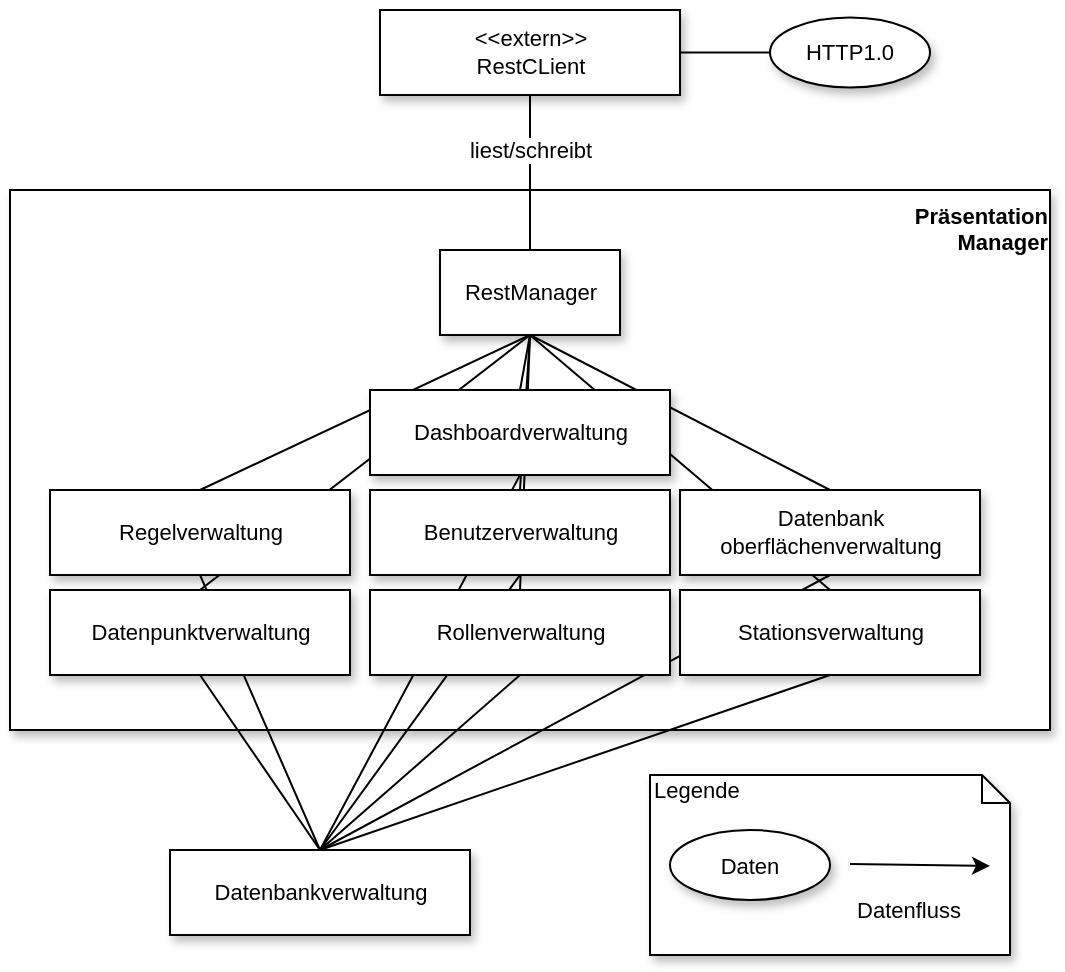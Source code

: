 <mxfile version="12.9.3" type="device"><diagram id="gGS0EcKA_PiiXpzGVIpx" name="Page-1"><mxGraphModel dx="1341" dy="869" grid="1" gridSize="10" guides="1" tooltips="1" connect="1" arrows="1" fold="1" page="1" pageScale="1" pageWidth="827" pageHeight="1169" math="0" shadow="0"><root><mxCell id="0"/><mxCell id="1" parent="0"/><mxCell id="ZG7Kt78gA4XBBryK7ZXF-94" value="&lt;div&gt;&lt;b&gt;Präsentation&lt;/b&gt;&lt;/div&gt;&lt;div&gt;&lt;b&gt;Manager&lt;/b&gt;&lt;/div&gt;" style="html=1;fontSize=11;align=right;verticalAlign=top;gradientColor=none;rounded=0;shadow=1;" vertex="1" parent="1"><mxGeometry x="330" y="110" width="520" height="270" as="geometry"/></mxCell><mxCell id="ZG7Kt78gA4XBBryK7ZXF-252" style="edgeStyle=none;rounded=0;orthogonalLoop=1;jettySize=auto;html=1;exitX=0.5;exitY=1;exitDx=0;exitDy=0;entryX=0.5;entryY=0;entryDx=0;entryDy=0;startArrow=none;startFill=0;endArrow=none;endFill=0;fontSize=11;" edge="1" parent="1" source="ZG7Kt78gA4XBBryK7ZXF-238" target="ZG7Kt78gA4XBBryK7ZXF-141"><mxGeometry relative="1" as="geometry"/></mxCell><mxCell id="ZG7Kt78gA4XBBryK7ZXF-141" value="Datenbankverwaltung" style="html=1;fontSize=11;align=center;verticalAlign=middle;gradientColor=none;rounded=0;shadow=1;" vertex="1" parent="1"><mxGeometry x="410" y="440" width="150" height="42.5" as="geometry"/></mxCell><mxCell id="ZG7Kt78gA4XBBryK7ZXF-199" value="&lt;div&gt;HTTP1.0&lt;/div&gt;" style="ellipse;whiteSpace=wrap;html=1;rounded=0;shadow=1;gradientColor=none;fontSize=11;align=center;" vertex="1" parent="1"><mxGeometry x="710" y="23.75" width="80" height="35" as="geometry"/></mxCell><mxCell id="ZG7Kt78gA4XBBryK7ZXF-194" value="Legende" style="shape=note;whiteSpace=wrap;html=1;size=14;verticalAlign=top;align=left;spacingTop=-6;rounded=0;shadow=1;gradientColor=none;fontSize=11;" vertex="1" parent="1"><mxGeometry x="650" y="402.5" width="180" height="90" as="geometry"/></mxCell><mxCell id="ZG7Kt78gA4XBBryK7ZXF-225" style="edgeStyle=none;rounded=0;orthogonalLoop=1;jettySize=auto;html=1;exitX=0;exitY=0.75;exitDx=0;exitDy=0;startArrow=none;startFill=0;endArrow=classic;endFill=1;fontSize=11;" edge="1" parent="1"><mxGeometry relative="1" as="geometry"><mxPoint x="750" y="447" as="sourcePoint"/><mxPoint x="820" y="448" as="targetPoint"/><Array as="points"/></mxGeometry></mxCell><mxCell id="ZG7Kt78gA4XBBryK7ZXF-226" value="Datenfluss" style="text;html=1;align=center;verticalAlign=middle;resizable=0;points=[];labelBackgroundColor=#ffffff;fontSize=11;" vertex="1" connectable="0" parent="ZG7Kt78gA4XBBryK7ZXF-225"><mxGeometry x="-0.175" y="1" relative="1" as="geometry"><mxPoint y="22.88" as="offset"/></mxGeometry></mxCell><mxCell id="ZG7Kt78gA4XBBryK7ZXF-232" style="edgeStyle=orthogonalEdgeStyle;rounded=0;orthogonalLoop=1;jettySize=auto;html=1;exitX=0.5;exitY=0;exitDx=0;exitDy=0;entryX=0.5;entryY=1;entryDx=0;entryDy=0;startArrow=none;startFill=0;endArrow=none;endFill=0;fontSize=11;" edge="1" parent="1" source="ZG7Kt78gA4XBBryK7ZXF-229" target="ZG7Kt78gA4XBBryK7ZXF-231"><mxGeometry relative="1" as="geometry"/></mxCell><mxCell id="ZG7Kt78gA4XBBryK7ZXF-255" value="liest/schreibt" style="text;html=1;align=center;verticalAlign=middle;resizable=0;points=[];labelBackgroundColor=#ffffff;fontSize=11;" vertex="1" connectable="0" parent="ZG7Kt78gA4XBBryK7ZXF-232"><mxGeometry x="-0.742" y="1" relative="1" as="geometry"><mxPoint x="1" y="-40" as="offset"/></mxGeometry></mxCell><mxCell id="ZG7Kt78gA4XBBryK7ZXF-239" style="rounded=0;orthogonalLoop=1;jettySize=auto;html=1;exitX=0.5;exitY=1;exitDx=0;exitDy=0;entryX=0.5;entryY=0;entryDx=0;entryDy=0;startArrow=none;startFill=0;endArrow=none;endFill=0;fontSize=11;" edge="1" parent="1" source="ZG7Kt78gA4XBBryK7ZXF-229" target="ZG7Kt78gA4XBBryK7ZXF-237"><mxGeometry relative="1" as="geometry"/></mxCell><mxCell id="ZG7Kt78gA4XBBryK7ZXF-240" style="edgeStyle=none;rounded=0;orthogonalLoop=1;jettySize=auto;html=1;entryX=0.5;entryY=0;entryDx=0;entryDy=0;startArrow=none;startFill=0;endArrow=none;endFill=0;fontSize=11;exitX=0.5;exitY=1;exitDx=0;exitDy=0;" edge="1" parent="1" source="ZG7Kt78gA4XBBryK7ZXF-229" target="ZG7Kt78gA4XBBryK7ZXF-235"><mxGeometry relative="1" as="geometry"/></mxCell><mxCell id="ZG7Kt78gA4XBBryK7ZXF-241" style="edgeStyle=none;rounded=0;orthogonalLoop=1;jettySize=auto;html=1;exitX=0.5;exitY=1;exitDx=0;exitDy=0;entryX=0.5;entryY=0;entryDx=0;entryDy=0;startArrow=none;startFill=0;endArrow=none;endFill=0;fontSize=11;" edge="1" parent="1" source="ZG7Kt78gA4XBBryK7ZXF-229" target="ZG7Kt78gA4XBBryK7ZXF-236"><mxGeometry relative="1" as="geometry"/></mxCell><mxCell id="ZG7Kt78gA4XBBryK7ZXF-242" style="edgeStyle=none;rounded=0;orthogonalLoop=1;jettySize=auto;html=1;exitX=0.5;exitY=1;exitDx=0;exitDy=0;entryX=0.5;entryY=0;entryDx=0;entryDy=0;startArrow=none;startFill=0;endArrow=none;endFill=0;fontSize=11;" edge="1" parent="1" source="ZG7Kt78gA4XBBryK7ZXF-229" target="ZG7Kt78gA4XBBryK7ZXF-230"><mxGeometry relative="1" as="geometry"/></mxCell><mxCell id="ZG7Kt78gA4XBBryK7ZXF-243" style="edgeStyle=none;rounded=0;orthogonalLoop=1;jettySize=auto;html=1;exitX=0.5;exitY=1;exitDx=0;exitDy=0;entryX=0.5;entryY=0;entryDx=0;entryDy=0;startArrow=none;startFill=0;endArrow=none;endFill=0;fontSize=11;" edge="1" parent="1" source="ZG7Kt78gA4XBBryK7ZXF-229" target="ZG7Kt78gA4XBBryK7ZXF-238"><mxGeometry relative="1" as="geometry"/></mxCell><mxCell id="ZG7Kt78gA4XBBryK7ZXF-244" style="edgeStyle=none;rounded=0;orthogonalLoop=1;jettySize=auto;html=1;exitX=0.5;exitY=1;exitDx=0;exitDy=0;entryX=0.5;entryY=0;entryDx=0;entryDy=0;startArrow=none;startFill=0;endArrow=none;endFill=0;fontSize=11;" edge="1" parent="1" source="ZG7Kt78gA4XBBryK7ZXF-229" target="ZG7Kt78gA4XBBryK7ZXF-233"><mxGeometry relative="1" as="geometry"/></mxCell><mxCell id="ZG7Kt78gA4XBBryK7ZXF-245" style="edgeStyle=none;rounded=0;orthogonalLoop=1;jettySize=auto;html=1;exitX=0.5;exitY=1;exitDx=0;exitDy=0;entryX=0.5;entryY=0;entryDx=0;entryDy=0;startArrow=none;startFill=0;endArrow=none;endFill=0;fontSize=11;" edge="1" parent="1" source="ZG7Kt78gA4XBBryK7ZXF-229" target="ZG7Kt78gA4XBBryK7ZXF-234"><mxGeometry relative="1" as="geometry"/></mxCell><mxCell id="ZG7Kt78gA4XBBryK7ZXF-229" value="RestManager" style="html=1;fontSize=11;align=center;verticalAlign=middle;gradientColor=none;rounded=0;shadow=1;" vertex="1" parent="1"><mxGeometry x="545" y="140" width="90" height="42.5" as="geometry"/></mxCell><mxCell id="ZG7Kt78gA4XBBryK7ZXF-249" style="edgeStyle=none;rounded=0;orthogonalLoop=1;jettySize=auto;html=1;exitX=0.5;exitY=1;exitDx=0;exitDy=0;startArrow=none;startFill=0;endArrow=none;endFill=0;fontSize=11;entryX=0.5;entryY=0;entryDx=0;entryDy=0;" edge="1" parent="1" source="ZG7Kt78gA4XBBryK7ZXF-230" target="ZG7Kt78gA4XBBryK7ZXF-141"><mxGeometry relative="1" as="geometry"><mxPoint x="570" y="460" as="targetPoint"/></mxGeometry></mxCell><mxCell id="ZG7Kt78gA4XBBryK7ZXF-230" value="Benutzerverwaltung" style="html=1;fontSize=11;align=center;verticalAlign=middle;gradientColor=none;rounded=0;shadow=1;" vertex="1" parent="1"><mxGeometry x="510" y="260" width="150" height="42.5" as="geometry"/></mxCell><mxCell id="ZG7Kt78gA4XBBryK7ZXF-253" style="edgeStyle=none;rounded=0;orthogonalLoop=1;jettySize=auto;html=1;exitX=1;exitY=0.5;exitDx=0;exitDy=0;entryX=0;entryY=0.5;entryDx=0;entryDy=0;startArrow=none;startFill=0;endArrow=none;endFill=0;fontSize=11;" edge="1" parent="1" source="ZG7Kt78gA4XBBryK7ZXF-231" target="ZG7Kt78gA4XBBryK7ZXF-199"><mxGeometry relative="1" as="geometry"/></mxCell><mxCell id="ZG7Kt78gA4XBBryK7ZXF-231" value="&lt;div&gt;&amp;lt;&amp;lt;extern&amp;gt;&amp;gt;&lt;/div&gt;&lt;div&gt;RestCLient&lt;br&gt;&lt;/div&gt;" style="html=1;fontSize=11;align=center;verticalAlign=middle;gradientColor=none;rounded=0;shadow=1;" vertex="1" parent="1"><mxGeometry x="515" y="20" width="150" height="42.5" as="geometry"/></mxCell><mxCell id="ZG7Kt78gA4XBBryK7ZXF-250" style="edgeStyle=none;rounded=0;orthogonalLoop=1;jettySize=auto;html=1;exitX=0.5;exitY=1;exitDx=0;exitDy=0;startArrow=none;startFill=0;endArrow=none;endFill=0;fontSize=11;entryX=0.5;entryY=0;entryDx=0;entryDy=0;" edge="1" parent="1" source="ZG7Kt78gA4XBBryK7ZXF-233" target="ZG7Kt78gA4XBBryK7ZXF-141"><mxGeometry relative="1" as="geometry"><mxPoint x="580" y="460" as="targetPoint"/></mxGeometry></mxCell><mxCell id="ZG7Kt78gA4XBBryK7ZXF-233" value="&lt;div&gt;Datenbank&lt;/div&gt;&lt;div&gt;oberflächenverwaltung&lt;/div&gt;" style="html=1;fontSize=11;align=center;verticalAlign=middle;gradientColor=none;rounded=0;shadow=1;" vertex="1" parent="1"><mxGeometry x="665" y="260" width="150" height="42.5" as="geometry"/></mxCell><mxCell id="ZG7Kt78gA4XBBryK7ZXF-247" style="edgeStyle=none;rounded=0;orthogonalLoop=1;jettySize=auto;html=1;exitX=0.5;exitY=1;exitDx=0;exitDy=0;startArrow=none;startFill=0;endArrow=none;endFill=0;fontSize=11;entryX=0.5;entryY=0;entryDx=0;entryDy=0;" edge="1" parent="1" source="ZG7Kt78gA4XBBryK7ZXF-234" target="ZG7Kt78gA4XBBryK7ZXF-141"><mxGeometry relative="1" as="geometry"><mxPoint x="660" y="430" as="targetPoint"/></mxGeometry></mxCell><mxCell id="ZG7Kt78gA4XBBryK7ZXF-234" value="Stationsverwaltung" style="html=1;fontSize=11;align=center;verticalAlign=middle;gradientColor=none;rounded=0;shadow=1;" vertex="1" parent="1"><mxGeometry x="665" y="310" width="150" height="42.5" as="geometry"/></mxCell><mxCell id="ZG7Kt78gA4XBBryK7ZXF-251" style="edgeStyle=none;rounded=0;orthogonalLoop=1;jettySize=auto;html=1;exitX=0.5;exitY=1;exitDx=0;exitDy=0;entryX=0.5;entryY=0;entryDx=0;entryDy=0;startArrow=none;startFill=0;endArrow=none;endFill=0;fontSize=11;" edge="1" parent="1" source="ZG7Kt78gA4XBBryK7ZXF-235" target="ZG7Kt78gA4XBBryK7ZXF-141"><mxGeometry relative="1" as="geometry"/></mxCell><mxCell id="ZG7Kt78gA4XBBryK7ZXF-235" value="Regelverwaltung" style="html=1;fontSize=11;align=center;verticalAlign=middle;gradientColor=none;rounded=0;shadow=1;" vertex="1" parent="1"><mxGeometry x="350" y="260" width="150" height="42.5" as="geometry"/></mxCell><mxCell id="ZG7Kt78gA4XBBryK7ZXF-248" style="edgeStyle=none;rounded=0;orthogonalLoop=1;jettySize=auto;html=1;exitX=0.5;exitY=1;exitDx=0;exitDy=0;startArrow=none;startFill=0;endArrow=none;endFill=0;fontSize=11;entryX=0.5;entryY=0;entryDx=0;entryDy=0;" edge="1" parent="1" source="ZG7Kt78gA4XBBryK7ZXF-236" target="ZG7Kt78gA4XBBryK7ZXF-141"><mxGeometry relative="1" as="geometry"><mxPoint x="580" y="470" as="targetPoint"/></mxGeometry></mxCell><mxCell id="ZG7Kt78gA4XBBryK7ZXF-236" value="Rollenverwaltung" style="html=1;fontSize=11;align=center;verticalAlign=middle;gradientColor=none;rounded=0;shadow=1;" vertex="1" parent="1"><mxGeometry x="510" y="310" width="150" height="42.5" as="geometry"/></mxCell><mxCell id="ZG7Kt78gA4XBBryK7ZXF-246" style="edgeStyle=none;rounded=0;orthogonalLoop=1;jettySize=auto;html=1;exitX=0.5;exitY=1;exitDx=0;exitDy=0;entryX=0.5;entryY=0;entryDx=0;entryDy=0;startArrow=none;startFill=0;endArrow=none;endFill=0;fontSize=11;" edge="1" parent="1" source="ZG7Kt78gA4XBBryK7ZXF-237" target="ZG7Kt78gA4XBBryK7ZXF-141"><mxGeometry relative="1" as="geometry"/></mxCell><mxCell id="ZG7Kt78gA4XBBryK7ZXF-237" value="Datenpunktverwaltung" style="html=1;fontSize=11;align=center;verticalAlign=middle;gradientColor=none;rounded=0;shadow=1;" vertex="1" parent="1"><mxGeometry x="350" y="310" width="150" height="42.5" as="geometry"/></mxCell><mxCell id="ZG7Kt78gA4XBBryK7ZXF-238" value="Dashboardverwaltung" style="html=1;fontSize=11;align=center;verticalAlign=middle;gradientColor=none;rounded=0;shadow=1;" vertex="1" parent="1"><mxGeometry x="510" y="210" width="150" height="42.5" as="geometry"/></mxCell><mxCell id="ZG7Kt78gA4XBBryK7ZXF-254" value="Daten" style="ellipse;whiteSpace=wrap;html=1;rounded=0;shadow=1;gradientColor=none;fontSize=11;align=center;" vertex="1" parent="1"><mxGeometry x="660" y="430" width="80" height="35" as="geometry"/></mxCell></root></mxGraphModel></diagram></mxfile>